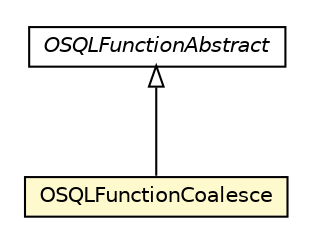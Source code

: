 #!/usr/local/bin/dot
#
# Class diagram 
# Generated by UMLGraph version R5_6-24-gf6e263 (http://www.umlgraph.org/)
#

digraph G {
	edge [fontname="Helvetica",fontsize=10,labelfontname="Helvetica",labelfontsize=10];
	node [fontname="Helvetica",fontsize=10,shape=plaintext];
	nodesep=0.25;
	ranksep=0.5;
	// com.orientechnologies.orient.core.sql.functions.OSQLFunctionAbstract
	c6073286 [label=<<table title="com.orientechnologies.orient.core.sql.functions.OSQLFunctionAbstract" border="0" cellborder="1" cellspacing="0" cellpadding="2" port="p" href="../OSQLFunctionAbstract.html">
		<tr><td><table border="0" cellspacing="0" cellpadding="1">
<tr><td align="center" balign="center"><font face="Helvetica-Oblique"> OSQLFunctionAbstract </font></td></tr>
		</table></td></tr>
		</table>>, URL="../OSQLFunctionAbstract.html", fontname="Helvetica", fontcolor="black", fontsize=10.0];
	// com.orientechnologies.orient.core.sql.functions.misc.OSQLFunctionCoalesce
	c6073304 [label=<<table title="com.orientechnologies.orient.core.sql.functions.misc.OSQLFunctionCoalesce" border="0" cellborder="1" cellspacing="0" cellpadding="2" port="p" bgcolor="lemonChiffon" href="./OSQLFunctionCoalesce.html">
		<tr><td><table border="0" cellspacing="0" cellpadding="1">
<tr><td align="center" balign="center"> OSQLFunctionCoalesce </td></tr>
		</table></td></tr>
		</table>>, URL="./OSQLFunctionCoalesce.html", fontname="Helvetica", fontcolor="black", fontsize=10.0];
	//com.orientechnologies.orient.core.sql.functions.misc.OSQLFunctionCoalesce extends com.orientechnologies.orient.core.sql.functions.OSQLFunctionAbstract
	c6073286:p -> c6073304:p [dir=back,arrowtail=empty];
}

